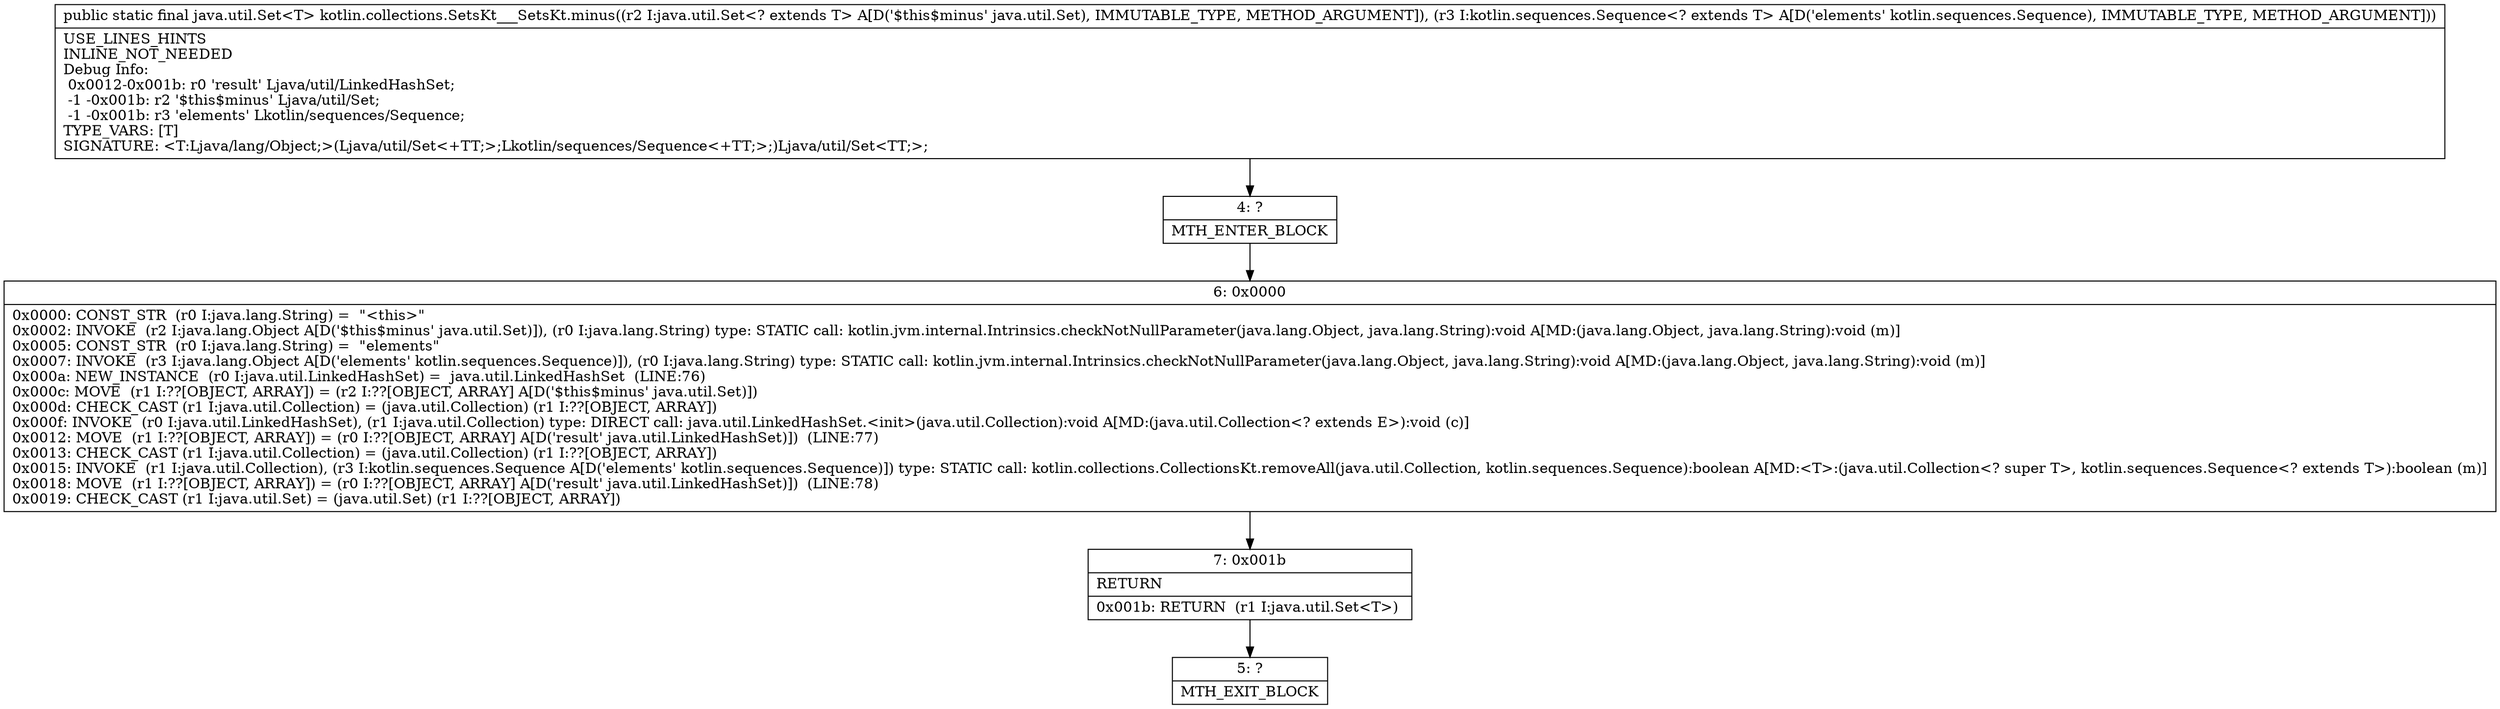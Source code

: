 digraph "CFG forkotlin.collections.SetsKt___SetsKt.minus(Ljava\/util\/Set;Lkotlin\/sequences\/Sequence;)Ljava\/util\/Set;" {
Node_4 [shape=record,label="{4\:\ ?|MTH_ENTER_BLOCK\l}"];
Node_6 [shape=record,label="{6\:\ 0x0000|0x0000: CONST_STR  (r0 I:java.lang.String) =  \"\<this\>\" \l0x0002: INVOKE  (r2 I:java.lang.Object A[D('$this$minus' java.util.Set)]), (r0 I:java.lang.String) type: STATIC call: kotlin.jvm.internal.Intrinsics.checkNotNullParameter(java.lang.Object, java.lang.String):void A[MD:(java.lang.Object, java.lang.String):void (m)]\l0x0005: CONST_STR  (r0 I:java.lang.String) =  \"elements\" \l0x0007: INVOKE  (r3 I:java.lang.Object A[D('elements' kotlin.sequences.Sequence)]), (r0 I:java.lang.String) type: STATIC call: kotlin.jvm.internal.Intrinsics.checkNotNullParameter(java.lang.Object, java.lang.String):void A[MD:(java.lang.Object, java.lang.String):void (m)]\l0x000a: NEW_INSTANCE  (r0 I:java.util.LinkedHashSet) =  java.util.LinkedHashSet  (LINE:76)\l0x000c: MOVE  (r1 I:??[OBJECT, ARRAY]) = (r2 I:??[OBJECT, ARRAY] A[D('$this$minus' java.util.Set)]) \l0x000d: CHECK_CAST (r1 I:java.util.Collection) = (java.util.Collection) (r1 I:??[OBJECT, ARRAY]) \l0x000f: INVOKE  (r0 I:java.util.LinkedHashSet), (r1 I:java.util.Collection) type: DIRECT call: java.util.LinkedHashSet.\<init\>(java.util.Collection):void A[MD:(java.util.Collection\<? extends E\>):void (c)]\l0x0012: MOVE  (r1 I:??[OBJECT, ARRAY]) = (r0 I:??[OBJECT, ARRAY] A[D('result' java.util.LinkedHashSet)])  (LINE:77)\l0x0013: CHECK_CAST (r1 I:java.util.Collection) = (java.util.Collection) (r1 I:??[OBJECT, ARRAY]) \l0x0015: INVOKE  (r1 I:java.util.Collection), (r3 I:kotlin.sequences.Sequence A[D('elements' kotlin.sequences.Sequence)]) type: STATIC call: kotlin.collections.CollectionsKt.removeAll(java.util.Collection, kotlin.sequences.Sequence):boolean A[MD:\<T\>:(java.util.Collection\<? super T\>, kotlin.sequences.Sequence\<? extends T\>):boolean (m)]\l0x0018: MOVE  (r1 I:??[OBJECT, ARRAY]) = (r0 I:??[OBJECT, ARRAY] A[D('result' java.util.LinkedHashSet)])  (LINE:78)\l0x0019: CHECK_CAST (r1 I:java.util.Set) = (java.util.Set) (r1 I:??[OBJECT, ARRAY]) \l}"];
Node_7 [shape=record,label="{7\:\ 0x001b|RETURN\l|0x001b: RETURN  (r1 I:java.util.Set\<T\>) \l}"];
Node_5 [shape=record,label="{5\:\ ?|MTH_EXIT_BLOCK\l}"];
MethodNode[shape=record,label="{public static final java.util.Set\<T\> kotlin.collections.SetsKt___SetsKt.minus((r2 I:java.util.Set\<? extends T\> A[D('$this$minus' java.util.Set), IMMUTABLE_TYPE, METHOD_ARGUMENT]), (r3 I:kotlin.sequences.Sequence\<? extends T\> A[D('elements' kotlin.sequences.Sequence), IMMUTABLE_TYPE, METHOD_ARGUMENT]))  | USE_LINES_HINTS\lINLINE_NOT_NEEDED\lDebug Info:\l  0x0012\-0x001b: r0 'result' Ljava\/util\/LinkedHashSet;\l  \-1 \-0x001b: r2 '$this$minus' Ljava\/util\/Set;\l  \-1 \-0x001b: r3 'elements' Lkotlin\/sequences\/Sequence;\lTYPE_VARS: [T]\lSIGNATURE: \<T:Ljava\/lang\/Object;\>(Ljava\/util\/Set\<+TT;\>;Lkotlin\/sequences\/Sequence\<+TT;\>;)Ljava\/util\/Set\<TT;\>;\l}"];
MethodNode -> Node_4;Node_4 -> Node_6;
Node_6 -> Node_7;
Node_7 -> Node_5;
}

